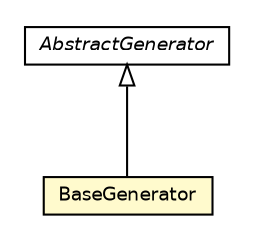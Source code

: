 #!/usr/local/bin/dot
#
# Class diagram 
# Generated by UMLGraph version R5_6 (http://www.umlgraph.org/)
#

digraph G {
	edge [fontname="Helvetica",fontsize=10,labelfontname="Helvetica",labelfontsize=10];
	node [fontname="Helvetica",fontsize=10,shape=plaintext];
	nodesep=0.25;
	ranksep=0.5;
	// net.ljcomputing.randy.generator.BaseGenerator
	c300 [label=<<table title="net.ljcomputing.randy.generator.BaseGenerator" border="0" cellborder="1" cellspacing="0" cellpadding="2" port="p" bgcolor="lemonChiffon" href="./BaseGenerator.html">
		<tr><td><table border="0" cellspacing="0" cellpadding="1">
<tr><td align="center" balign="center"> BaseGenerator </td></tr>
		</table></td></tr>
		</table>>, URL="./BaseGenerator.html", fontname="Helvetica", fontcolor="black", fontsize=9.0];
	// net.ljcomputing.randy.generator.AbstractGenerator
	c301 [label=<<table title="net.ljcomputing.randy.generator.AbstractGenerator" border="0" cellborder="1" cellspacing="0" cellpadding="2" port="p" href="./AbstractGenerator.html">
		<tr><td><table border="0" cellspacing="0" cellpadding="1">
<tr><td align="center" balign="center"><font face="Helvetica-Oblique"> AbstractGenerator </font></td></tr>
		</table></td></tr>
		</table>>, URL="./AbstractGenerator.html", fontname="Helvetica", fontcolor="black", fontsize=9.0];
	//net.ljcomputing.randy.generator.BaseGenerator extends net.ljcomputing.randy.generator.AbstractGenerator
	c301:p -> c300:p [dir=back,arrowtail=empty];
}

